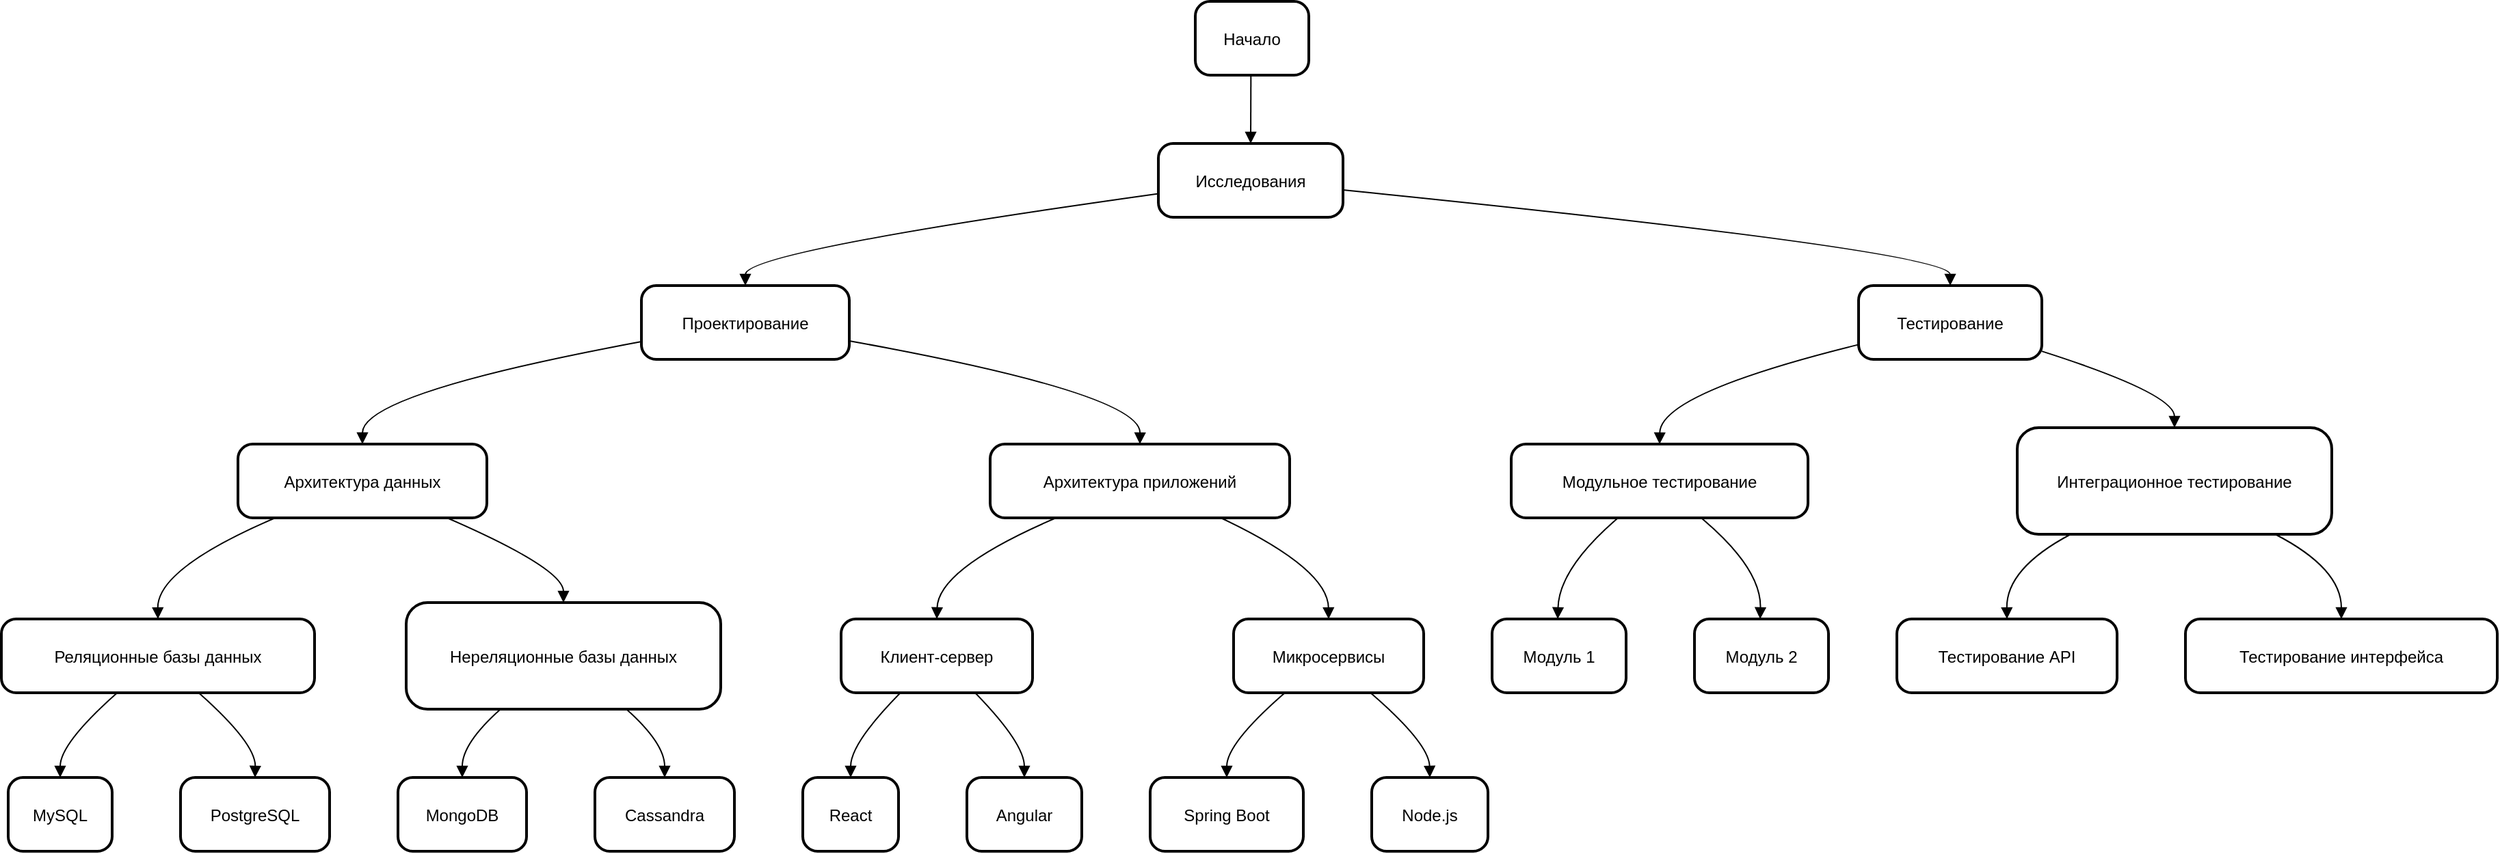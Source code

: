 <mxfile version="26.1.0">
  <diagram name="Страница — 1" id="rgJ2ZnxKFEzYh09YqyaL">
    <mxGraphModel>
      <root>
        <mxCell id="0" />
        <mxCell id="1" parent="0" />
        <mxCell id="2" value="Начало" style="rounded=1;arcSize=20;strokeWidth=2" vertex="1" parent="1">
          <mxGeometry x="881" y="8" width="83" height="54" as="geometry" />
        </mxCell>
        <mxCell id="3" value="Исследования" style="rounded=1;arcSize=20;strokeWidth=2" vertex="1" parent="1">
          <mxGeometry x="854" y="112" width="135" height="54" as="geometry" />
        </mxCell>
        <mxCell id="4" value="Проектирование" style="rounded=1;arcSize=20;strokeWidth=2" vertex="1" parent="1">
          <mxGeometry x="476" y="216" width="152" height="54" as="geometry" />
        </mxCell>
        <mxCell id="5" value="Тестирование" style="rounded=1;arcSize=20;strokeWidth=2" vertex="1" parent="1">
          <mxGeometry x="1366" y="216" width="134" height="54" as="geometry" />
        </mxCell>
        <mxCell id="6" value="Архитектура данных" style="rounded=1;arcSize=20;strokeWidth=2" vertex="1" parent="1">
          <mxGeometry x="181" y="332" width="182" height="54" as="geometry" />
        </mxCell>
        <mxCell id="7" value="Архитектура приложений" style="rounded=1;arcSize=20;strokeWidth=2" vertex="1" parent="1">
          <mxGeometry x="731" y="332" width="219" height="54" as="geometry" />
        </mxCell>
        <mxCell id="8" value="Модульное тестирование" style="rounded=1;arcSize=20;strokeWidth=2" vertex="1" parent="1">
          <mxGeometry x="1112" y="332" width="217" height="54" as="geometry" />
        </mxCell>
        <mxCell id="9" value="Интеграционное тестирование" style="rounded=1;arcSize=20;strokeWidth=2" vertex="1" parent="1">
          <mxGeometry x="1482" y="320" width="230" height="78" as="geometry" />
        </mxCell>
        <mxCell id="10" value="Реляционные базы данных" style="rounded=1;arcSize=20;strokeWidth=2" vertex="1" parent="1">
          <mxGeometry x="8" y="460" width="229" height="54" as="geometry" />
        </mxCell>
        <mxCell id="11" value="Нереляционные базы данных" style="rounded=1;arcSize=20;strokeWidth=2" vertex="1" parent="1">
          <mxGeometry x="304" y="448" width="230" height="78" as="geometry" />
        </mxCell>
        <mxCell id="12" value="Клиент-сервер" style="rounded=1;arcSize=20;strokeWidth=2" vertex="1" parent="1">
          <mxGeometry x="622" y="460" width="140" height="54" as="geometry" />
        </mxCell>
        <mxCell id="13" value="Микросервисы" style="rounded=1;arcSize=20;strokeWidth=2" vertex="1" parent="1">
          <mxGeometry x="909" y="460" width="139" height="54" as="geometry" />
        </mxCell>
        <mxCell id="14" value="Модуль 1" style="rounded=1;arcSize=20;strokeWidth=2" vertex="1" parent="1">
          <mxGeometry x="1098" y="460" width="98" height="54" as="geometry" />
        </mxCell>
        <mxCell id="15" value="Модуль 2" style="rounded=1;arcSize=20;strokeWidth=2" vertex="1" parent="1">
          <mxGeometry x="1246" y="460" width="98" height="54" as="geometry" />
        </mxCell>
        <mxCell id="16" value="Тестирование API" style="rounded=1;arcSize=20;strokeWidth=2" vertex="1" parent="1">
          <mxGeometry x="1394" y="460" width="161" height="54" as="geometry" />
        </mxCell>
        <mxCell id="17" value="Тестирование интерфейса" style="rounded=1;arcSize=20;strokeWidth=2" vertex="1" parent="1">
          <mxGeometry x="1605" y="460" width="228" height="54" as="geometry" />
        </mxCell>
        <mxCell id="18" value="MySQL" style="rounded=1;arcSize=20;strokeWidth=2" vertex="1" parent="1">
          <mxGeometry x="13" y="576" width="76" height="54" as="geometry" />
        </mxCell>
        <mxCell id="19" value="PostgreSQL" style="rounded=1;arcSize=20;strokeWidth=2" vertex="1" parent="1">
          <mxGeometry x="139" y="576" width="109" height="54" as="geometry" />
        </mxCell>
        <mxCell id="20" value="MongoDB" style="rounded=1;arcSize=20;strokeWidth=2" vertex="1" parent="1">
          <mxGeometry x="298" y="576" width="94" height="54" as="geometry" />
        </mxCell>
        <mxCell id="21" value="Cassandra" style="rounded=1;arcSize=20;strokeWidth=2" vertex="1" parent="1">
          <mxGeometry x="442" y="576" width="102" height="54" as="geometry" />
        </mxCell>
        <mxCell id="22" value="React" style="rounded=1;arcSize=20;strokeWidth=2" vertex="1" parent="1">
          <mxGeometry x="594" y="576" width="70" height="54" as="geometry" />
        </mxCell>
        <mxCell id="23" value="Angular" style="rounded=1;arcSize=20;strokeWidth=2" vertex="1" parent="1">
          <mxGeometry x="714" y="576" width="84" height="54" as="geometry" />
        </mxCell>
        <mxCell id="24" value="Spring Boot" style="rounded=1;arcSize=20;strokeWidth=2" vertex="1" parent="1">
          <mxGeometry x="848" y="576" width="112" height="54" as="geometry" />
        </mxCell>
        <mxCell id="25" value="Node.js" style="rounded=1;arcSize=20;strokeWidth=2" vertex="1" parent="1">
          <mxGeometry x="1010" y="576" width="85" height="54" as="geometry" />
        </mxCell>
        <mxCell id="26" value="" style="curved=1;startArrow=none;endArrow=block;exitX=0.49;exitY=1;entryX=0.5;entryY=0;" edge="1" parent="1" source="2" target="3">
          <mxGeometry relative="1" as="geometry">
            <Array as="points" />
          </mxGeometry>
        </mxCell>
        <mxCell id="27" value="" style="curved=1;startArrow=none;endArrow=block;exitX=0;exitY=0.68;entryX=0.5;entryY=0;" edge="1" parent="1" source="3" target="4">
          <mxGeometry relative="1" as="geometry">
            <Array as="points">
              <mxPoint x="552" y="191" />
            </Array>
          </mxGeometry>
        </mxCell>
        <mxCell id="28" value="" style="curved=1;startArrow=none;endArrow=block;exitX=1;exitY=0.63;entryX=0.5;entryY=0;" edge="1" parent="1" source="3" target="5">
          <mxGeometry relative="1" as="geometry">
            <Array as="points">
              <mxPoint x="1433" y="191" />
            </Array>
          </mxGeometry>
        </mxCell>
        <mxCell id="29" value="" style="curved=1;startArrow=none;endArrow=block;exitX=0;exitY=0.76;entryX=0.5;entryY=0;" edge="1" parent="1" source="4" target="6">
          <mxGeometry relative="1" as="geometry">
            <Array as="points">
              <mxPoint x="272" y="295" />
            </Array>
          </mxGeometry>
        </mxCell>
        <mxCell id="30" value="" style="curved=1;startArrow=none;endArrow=block;exitX=1;exitY=0.75;entryX=0.5;entryY=0;" edge="1" parent="1" source="4" target="7">
          <mxGeometry relative="1" as="geometry">
            <Array as="points">
              <mxPoint x="841" y="295" />
            </Array>
          </mxGeometry>
        </mxCell>
        <mxCell id="31" value="" style="curved=1;startArrow=none;endArrow=block;exitX=0;exitY=0.8;entryX=0.5;entryY=0;" edge="1" parent="1" source="5" target="8">
          <mxGeometry relative="1" as="geometry">
            <Array as="points">
              <mxPoint x="1221" y="295" />
            </Array>
          </mxGeometry>
        </mxCell>
        <mxCell id="32" value="" style="curved=1;startArrow=none;endArrow=block;exitX=1;exitY=0.89;entryX=0.5;entryY=0;" edge="1" parent="1" source="5" target="9">
          <mxGeometry relative="1" as="geometry">
            <Array as="points">
              <mxPoint x="1597" y="295" />
            </Array>
          </mxGeometry>
        </mxCell>
        <mxCell id="33" value="" style="curved=1;startArrow=none;endArrow=block;exitX=0.15;exitY=1;entryX=0.5;entryY=0;" edge="1" parent="1" source="6" target="10">
          <mxGeometry relative="1" as="geometry">
            <Array as="points">
              <mxPoint x="122" y="423" />
            </Array>
          </mxGeometry>
        </mxCell>
        <mxCell id="34" value="" style="curved=1;startArrow=none;endArrow=block;exitX=0.84;exitY=1;entryX=0.5;entryY=0;" edge="1" parent="1" source="6" target="11">
          <mxGeometry relative="1" as="geometry">
            <Array as="points">
              <mxPoint x="419" y="423" />
            </Array>
          </mxGeometry>
        </mxCell>
        <mxCell id="35" value="" style="curved=1;startArrow=none;endArrow=block;exitX=0.22;exitY=1;entryX=0.5;entryY=0;" edge="1" parent="1" source="7" target="12">
          <mxGeometry relative="1" as="geometry">
            <Array as="points">
              <mxPoint x="693" y="423" />
            </Array>
          </mxGeometry>
        </mxCell>
        <mxCell id="36" value="" style="curved=1;startArrow=none;endArrow=block;exitX=0.77;exitY=1;entryX=0.5;entryY=0;" edge="1" parent="1" source="7" target="13">
          <mxGeometry relative="1" as="geometry">
            <Array as="points">
              <mxPoint x="978" y="423" />
            </Array>
          </mxGeometry>
        </mxCell>
        <mxCell id="37" value="" style="curved=1;startArrow=none;endArrow=block;exitX=0.36;exitY=1;entryX=0.49;entryY=0;" edge="1" parent="1" source="8" target="14">
          <mxGeometry relative="1" as="geometry">
            <Array as="points">
              <mxPoint x="1147" y="423" />
            </Array>
          </mxGeometry>
        </mxCell>
        <mxCell id="38" value="" style="curved=1;startArrow=none;endArrow=block;exitX=0.64;exitY=1;entryX=0.49;entryY=0;" edge="1" parent="1" source="8" target="15">
          <mxGeometry relative="1" as="geometry">
            <Array as="points">
              <mxPoint x="1295" y="423" />
            </Array>
          </mxGeometry>
        </mxCell>
        <mxCell id="39" value="" style="curved=1;startArrow=none;endArrow=block;exitX=0.17;exitY=1;entryX=0.5;entryY=0;" edge="1" parent="1" source="9" target="16">
          <mxGeometry relative="1" as="geometry">
            <Array as="points">
              <mxPoint x="1474" y="423" />
            </Array>
          </mxGeometry>
        </mxCell>
        <mxCell id="40" value="" style="curved=1;startArrow=none;endArrow=block;exitX=0.82;exitY=1;entryX=0.5;entryY=0;" edge="1" parent="1" source="9" target="17">
          <mxGeometry relative="1" as="geometry">
            <Array as="points">
              <mxPoint x="1719" y="423" />
            </Array>
          </mxGeometry>
        </mxCell>
        <mxCell id="41" value="" style="curved=1;startArrow=none;endArrow=block;exitX=0.37;exitY=1;entryX=0.5;entryY=0;" edge="1" parent="1" source="10" target="18">
          <mxGeometry relative="1" as="geometry">
            <Array as="points">
              <mxPoint x="51" y="551" />
            </Array>
          </mxGeometry>
        </mxCell>
        <mxCell id="42" value="" style="curved=1;startArrow=none;endArrow=block;exitX=0.63;exitY=1;entryX=0.5;entryY=0;" edge="1" parent="1" source="10" target="19">
          <mxGeometry relative="1" as="geometry">
            <Array as="points">
              <mxPoint x="194" y="551" />
            </Array>
          </mxGeometry>
        </mxCell>
        <mxCell id="43" value="" style="curved=1;startArrow=none;endArrow=block;exitX=0.3;exitY=1;entryX=0.5;entryY=0;" edge="1" parent="1" source="11" target="20">
          <mxGeometry relative="1" as="geometry">
            <Array as="points">
              <mxPoint x="345" y="551" />
            </Array>
          </mxGeometry>
        </mxCell>
        <mxCell id="44" value="" style="curved=1;startArrow=none;endArrow=block;exitX=0.7;exitY=1;entryX=0.5;entryY=0;" edge="1" parent="1" source="11" target="21">
          <mxGeometry relative="1" as="geometry">
            <Array as="points">
              <mxPoint x="493" y="551" />
            </Array>
          </mxGeometry>
        </mxCell>
        <mxCell id="45" value="" style="curved=1;startArrow=none;endArrow=block;exitX=0.31;exitY=1;entryX=0.5;entryY=0;" edge="1" parent="1" source="12" target="22">
          <mxGeometry relative="1" as="geometry">
            <Array as="points">
              <mxPoint x="629" y="551" />
            </Array>
          </mxGeometry>
        </mxCell>
        <mxCell id="46" value="" style="curved=1;startArrow=none;endArrow=block;exitX=0.7;exitY=1;entryX=0.5;entryY=0;" edge="1" parent="1" source="12" target="23">
          <mxGeometry relative="1" as="geometry">
            <Array as="points">
              <mxPoint x="756" y="551" />
            </Array>
          </mxGeometry>
        </mxCell>
        <mxCell id="47" value="" style="curved=1;startArrow=none;endArrow=block;exitX=0.27;exitY=1;entryX=0.5;entryY=0;" edge="1" parent="1" source="13" target="24">
          <mxGeometry relative="1" as="geometry">
            <Array as="points">
              <mxPoint x="904" y="551" />
            </Array>
          </mxGeometry>
        </mxCell>
        <mxCell id="48" value="" style="curved=1;startArrow=none;endArrow=block;exitX=0.72;exitY=1;entryX=0.5;entryY=0;" edge="1" parent="1" source="13" target="25">
          <mxGeometry relative="1" as="geometry">
            <Array as="points">
              <mxPoint x="1052" y="551" />
            </Array>
          </mxGeometry>
        </mxCell>
      </root>
    </mxGraphModel>
  </diagram>
</mxfile>
